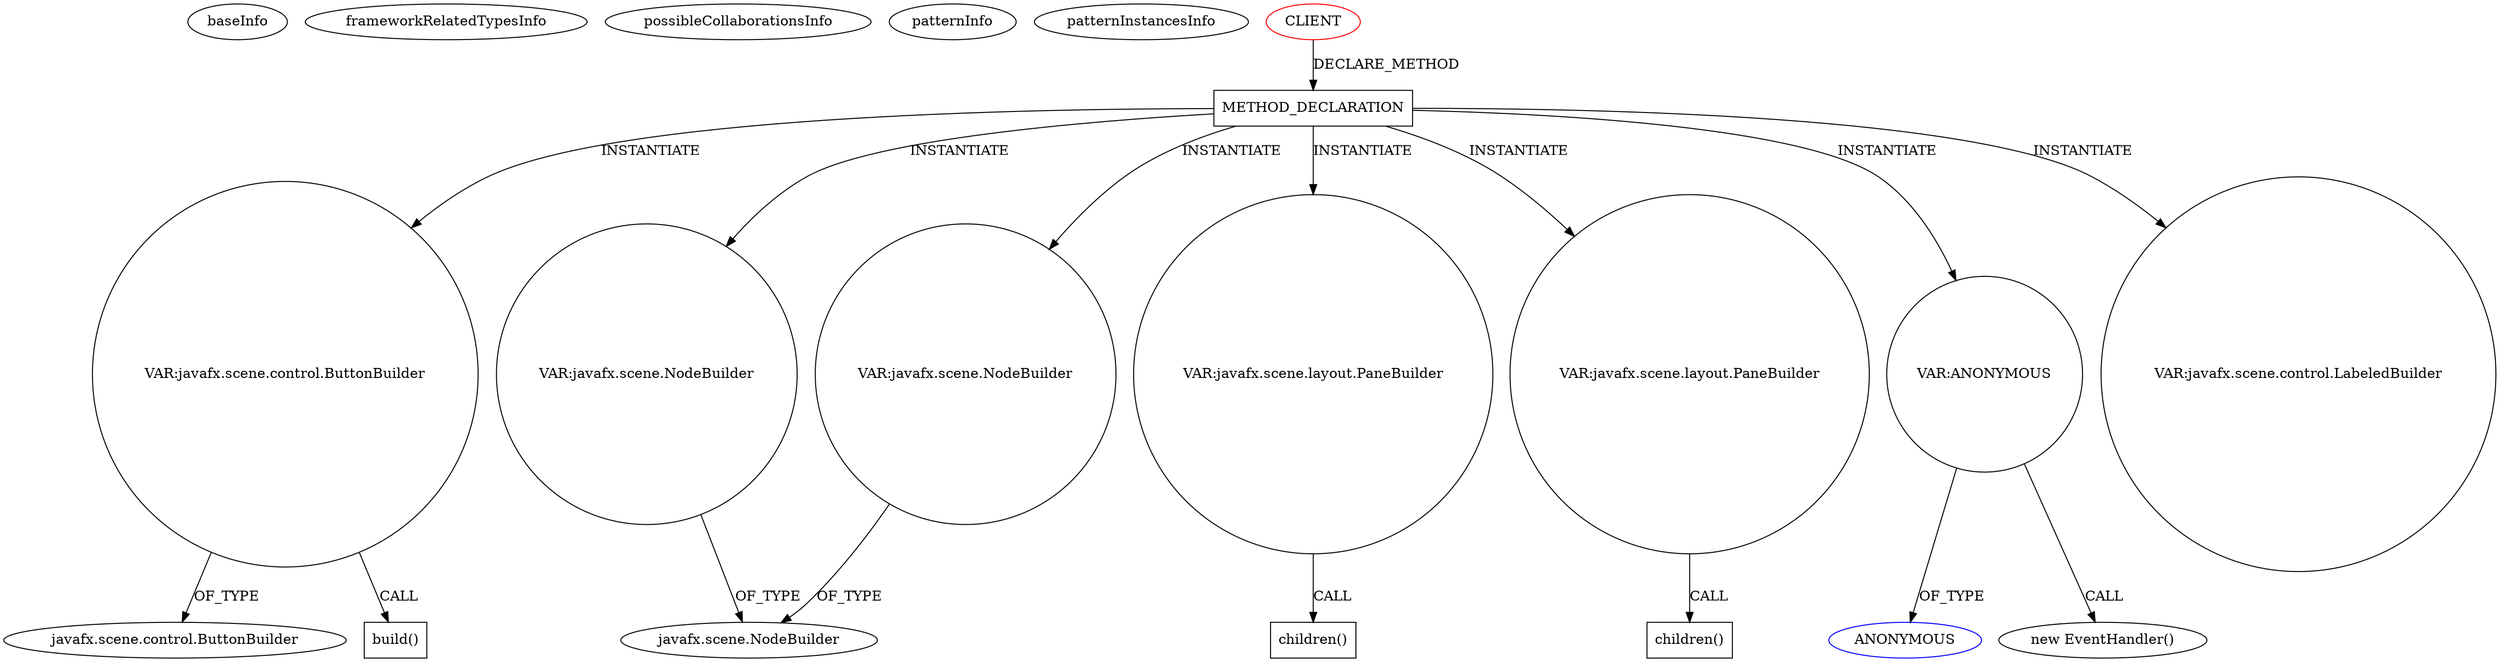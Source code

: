 digraph {
baseInfo[graphId=3561,category="pattern",isAnonymous=false,possibleRelation=false]
frameworkRelatedTypesInfo[]
possibleCollaborationsInfo[]
patternInfo[frequency=2.0,patternRootClient=0]
patternInstancesInfo[0="yorlov-VirtualPointer~/yorlov-VirtualPointer/VirtualPointer-master/src/com/blogspot/captain1653/options/OptionsStage.java~OptionsStage~4889",1="SaiPradeepDandem-javafx2-gradient-builder~/SaiPradeepDandem-javafx2-gradient-builder/javafx2-gradient-builder-master/src/main/java/com/javafx/gradientbuilder/application/AbstractSettingsLayout.java~AbstractSettingsLayout~1175"]
49[label="javafx.scene.control.ButtonBuilder",vertexType="FRAMEWORK_CLASS_TYPE",isFrameworkType=false]
47[label="VAR:javafx.scene.control.ButtonBuilder",vertexType="VARIABLE_EXPRESION",isFrameworkType=false,shape=circle]
48[label="build()",vertexType="INSIDE_CALL",isFrameworkType=false,shape=box]
25[label="METHOD_DECLARATION",vertexType="CLIENT_METHOD_DECLARATION",isFrameworkType=false,shape=box]
0[label="CLIENT",vertexType="ROOT_CLIENT_CLASS_DECLARATION",isFrameworkType=false,color=red]
71[label="VAR:javafx.scene.NodeBuilder",vertexType="VARIABLE_EXPRESION",isFrameworkType=false,shape=circle]
53[label="VAR:javafx.scene.NodeBuilder",vertexType="VARIABLE_EXPRESION",isFrameworkType=false,shape=circle]
55[label="javafx.scene.NodeBuilder",vertexType="FRAMEWORK_CLASS_TYPE",isFrameworkType=false]
85[label="VAR:javafx.scene.layout.PaneBuilder",vertexType="VARIABLE_EXPRESION",isFrameworkType=false,shape=circle]
86[label="children()",vertexType="INSIDE_CALL",isFrameworkType=false,shape=box]
103[label="VAR:javafx.scene.layout.PaneBuilder",vertexType="VARIABLE_EXPRESION",isFrameworkType=false,shape=circle]
104[label="children()",vertexType="INSIDE_CALL",isFrameworkType=false,shape=box]
122[label="VAR:ANONYMOUS",vertexType="VARIABLE_EXPRESION",isFrameworkType=false,shape=circle]
123[label="ANONYMOUS",vertexType="REFERENCE_ANONYMOUS_DECLARATION",isFrameworkType=false,color=blue]
121[label="new EventHandler()",vertexType="CONSTRUCTOR_CALL",isFrameworkType=false]
68[label="VAR:javafx.scene.control.LabeledBuilder",vertexType="VARIABLE_EXPRESION",isFrameworkType=false,shape=circle]
25->53[label="INSTANTIATE"]
25->103[label="INSTANTIATE"]
47->48[label="CALL"]
25->47[label="INSTANTIATE"]
122->121[label="CALL"]
25->122[label="INSTANTIATE"]
25->85[label="INSTANTIATE"]
103->104[label="CALL"]
25->68[label="INSTANTIATE"]
25->71[label="INSTANTIATE"]
71->55[label="OF_TYPE"]
53->55[label="OF_TYPE"]
47->49[label="OF_TYPE"]
122->123[label="OF_TYPE"]
0->25[label="DECLARE_METHOD"]
85->86[label="CALL"]
}
